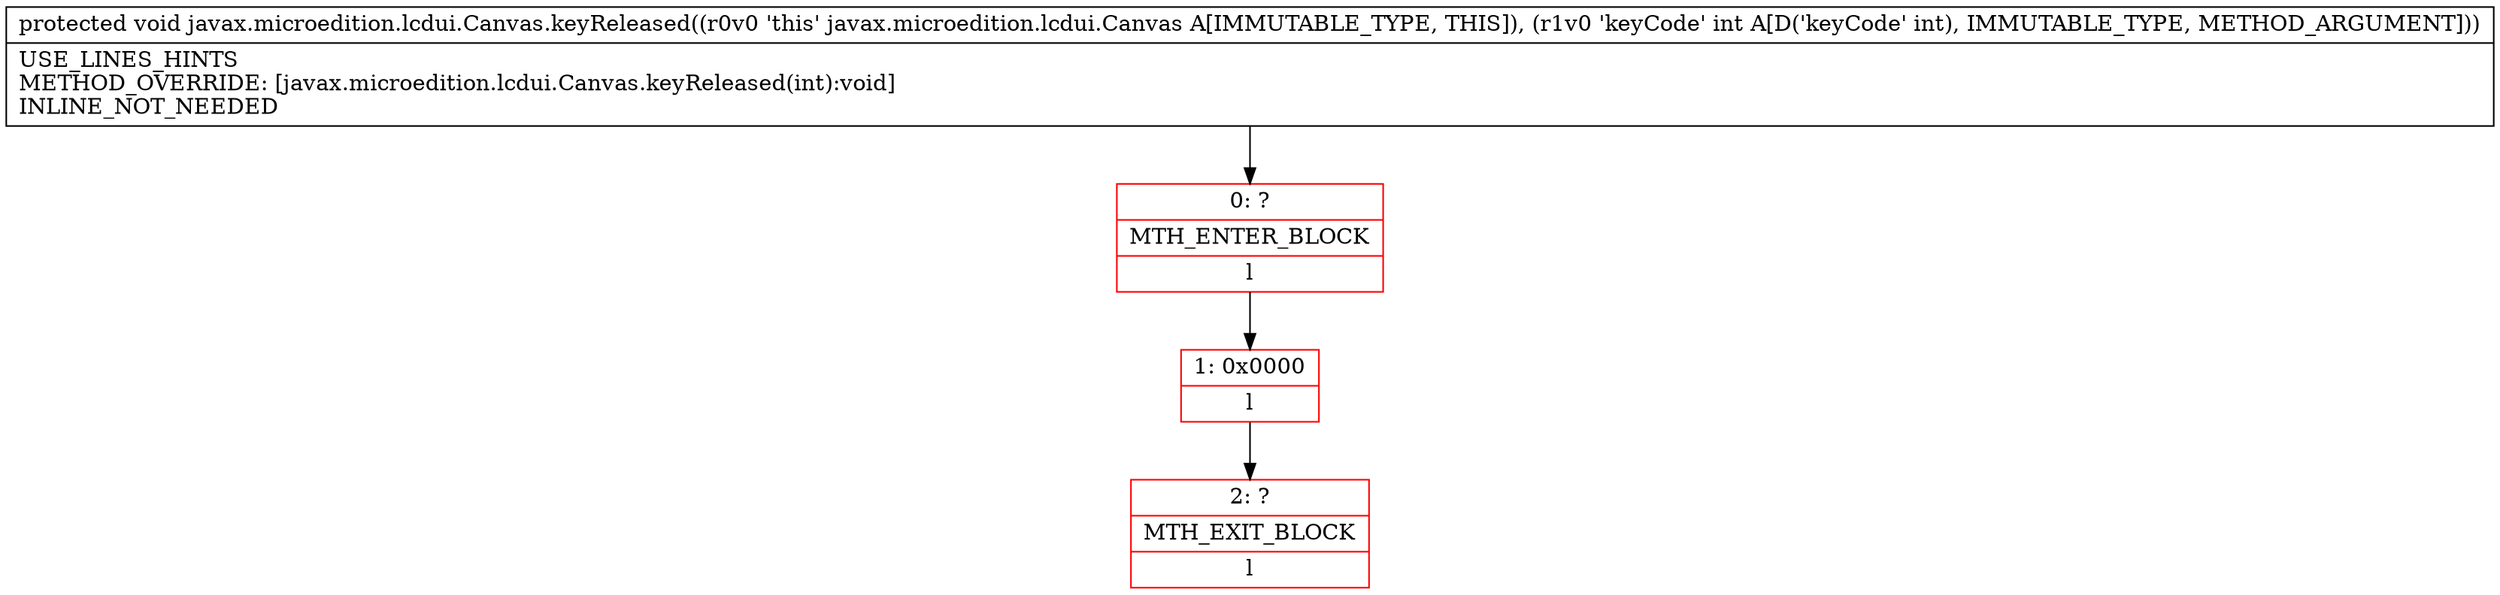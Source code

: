 digraph "CFG forjavax.microedition.lcdui.Canvas.keyReleased(I)V" {
subgraph cluster_Region_297772002 {
label = "R(0)";
node [shape=record,color=blue];
}
Node_0 [shape=record,color=red,label="{0\:\ ?|MTH_ENTER_BLOCK\l|l}"];
Node_1 [shape=record,color=red,label="{1\:\ 0x0000|l}"];
Node_2 [shape=record,color=red,label="{2\:\ ?|MTH_EXIT_BLOCK\l|l}"];
MethodNode[shape=record,label="{protected void javax.microedition.lcdui.Canvas.keyReleased((r0v0 'this' javax.microedition.lcdui.Canvas A[IMMUTABLE_TYPE, THIS]), (r1v0 'keyCode' int A[D('keyCode' int), IMMUTABLE_TYPE, METHOD_ARGUMENT]))  | USE_LINES_HINTS\lMETHOD_OVERRIDE: [javax.microedition.lcdui.Canvas.keyReleased(int):void]\lINLINE_NOT_NEEDED\l}"];
MethodNode -> Node_0;
Node_0 -> Node_1;
Node_1 -> Node_2;
}

